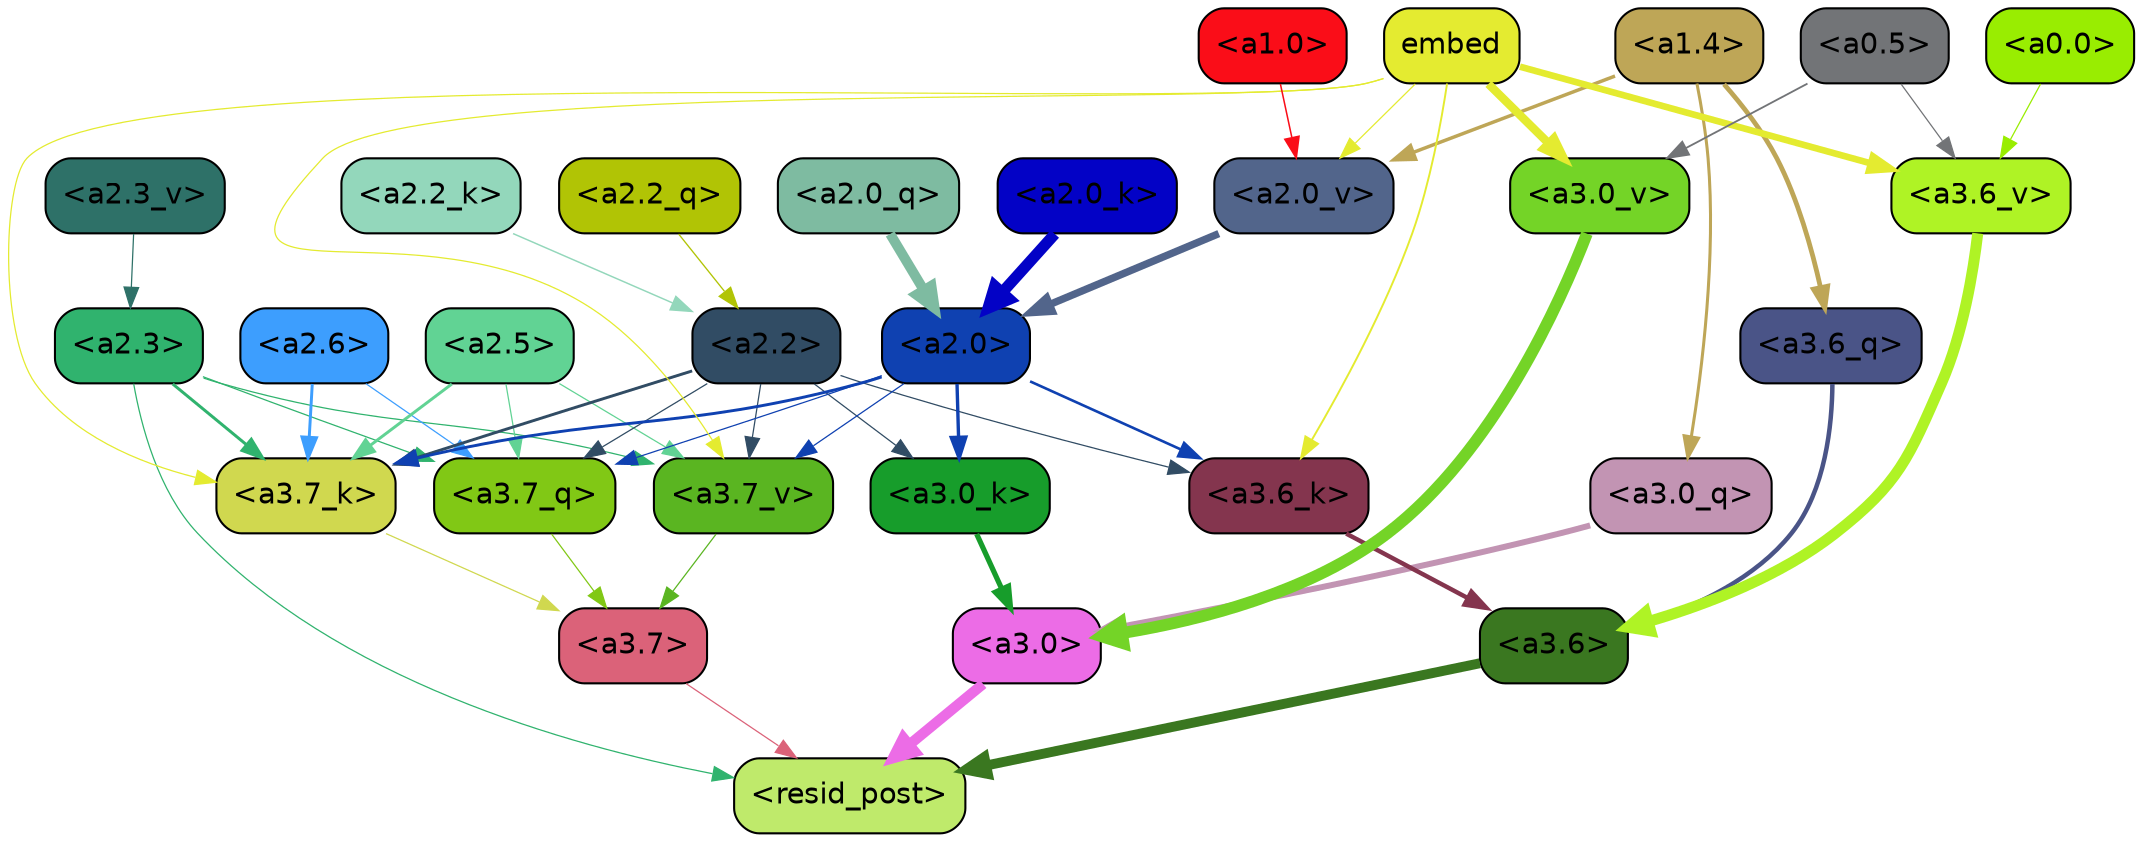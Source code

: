 strict digraph "" {
	graph [bgcolor=transparent,
		layout=dot,
		overlap=false,
		splines=true
	];
	"<a3.7>"	[color=black,
		fillcolor="#db6279",
		fontname=Helvetica,
		shape=box,
		style="filled, rounded"];
	"<resid_post>"	[color=black,
		fillcolor="#bfea6b",
		fontname=Helvetica,
		shape=box,
		style="filled, rounded"];
	"<a3.7>" -> "<resid_post>"	[color="#db6279",
		penwidth=0.6];
	"<a3.6>"	[color=black,
		fillcolor="#3a7720",
		fontname=Helvetica,
		shape=box,
		style="filled, rounded"];
	"<a3.6>" -> "<resid_post>"	[color="#3a7720",
		penwidth=4.749041676521301];
	"<a3.0>"	[color=black,
		fillcolor="#ec6ce6",
		fontname=Helvetica,
		shape=box,
		style="filled, rounded"];
	"<a3.0>" -> "<resid_post>"	[color="#ec6ce6",
		penwidth=5.004215121269226];
	"<a2.3>"	[color=black,
		fillcolor="#30b36e",
		fontname=Helvetica,
		shape=box,
		style="filled, rounded"];
	"<a2.3>" -> "<resid_post>"	[color="#30b36e",
		penwidth=0.6];
	"<a3.7_q>"	[color=black,
		fillcolor="#81c815",
		fontname=Helvetica,
		shape=box,
		style="filled, rounded"];
	"<a2.3>" -> "<a3.7_q>"	[color="#30b36e",
		penwidth=0.6];
	"<a3.7_k>"	[color=black,
		fillcolor="#d0d84f",
		fontname=Helvetica,
		shape=box,
		style="filled, rounded"];
	"<a2.3>" -> "<a3.7_k>"	[color="#30b36e",
		penwidth=1.4391854107379913];
	"<a3.7_v>"	[color=black,
		fillcolor="#5ab521",
		fontname=Helvetica,
		shape=box,
		style="filled, rounded"];
	"<a2.3>" -> "<a3.7_v>"	[color="#30b36e",
		penwidth=0.6];
	"<a3.7_q>" -> "<a3.7>"	[color="#81c815",
		penwidth=0.6];
	"<a3.6_q>"	[color=black,
		fillcolor="#4a5487",
		fontname=Helvetica,
		shape=box,
		style="filled, rounded"];
	"<a3.6_q>" -> "<a3.6>"	[color="#4a5487",
		penwidth=2.160832464694977];
	"<a3.0_q>"	[color=black,
		fillcolor="#c294b3",
		fontname=Helvetica,
		shape=box,
		style="filled, rounded"];
	"<a3.0_q>" -> "<a3.0>"	[color="#c294b3",
		penwidth=2.870753765106201];
	"<a3.7_k>" -> "<a3.7>"	[color="#d0d84f",
		penwidth=0.6];
	"<a3.6_k>"	[color=black,
		fillcolor="#84354e",
		fontname=Helvetica,
		shape=box,
		style="filled, rounded"];
	"<a3.6_k>" -> "<a3.6>"	[color="#84354e",
		penwidth=2.13908451795578];
	"<a3.0_k>"	[color=black,
		fillcolor="#179d2b",
		fontname=Helvetica,
		shape=box,
		style="filled, rounded"];
	"<a3.0_k>" -> "<a3.0>"	[color="#179d2b",
		penwidth=2.520303964614868];
	"<a3.7_v>" -> "<a3.7>"	[color="#5ab521",
		penwidth=0.6];
	"<a3.6_v>"	[color=black,
		fillcolor="#aff325",
		fontname=Helvetica,
		shape=box,
		style="filled, rounded"];
	"<a3.6_v>" -> "<a3.6>"	[color="#aff325",
		penwidth=5.297133803367615];
	"<a3.0_v>"	[color=black,
		fillcolor="#74d427",
		fontname=Helvetica,
		shape=box,
		style="filled, rounded"];
	"<a3.0_v>" -> "<a3.0>"	[color="#74d427",
		penwidth=5.680712580680847];
	"<a2.6>"	[color=black,
		fillcolor="#3d9efe",
		fontname=Helvetica,
		shape=box,
		style="filled, rounded"];
	"<a2.6>" -> "<a3.7_q>"	[color="#3d9efe",
		penwidth=0.6];
	"<a2.6>" -> "<a3.7_k>"	[color="#3d9efe",
		penwidth=1.4180794060230255];
	"<a2.5>"	[color=black,
		fillcolor="#61d394",
		fontname=Helvetica,
		shape=box,
		style="filled, rounded"];
	"<a2.5>" -> "<a3.7_q>"	[color="#61d394",
		penwidth=0.6];
	"<a2.5>" -> "<a3.7_k>"	[color="#61d394",
		penwidth=1.4281435310840607];
	"<a2.5>" -> "<a3.7_v>"	[color="#61d394",
		penwidth=0.6];
	"<a2.2>"	[color=black,
		fillcolor="#314c64",
		fontname=Helvetica,
		shape=box,
		style="filled, rounded"];
	"<a2.2>" -> "<a3.7_q>"	[color="#314c64",
		penwidth=0.6];
	"<a2.2>" -> "<a3.7_k>"	[color="#314c64",
		penwidth=1.3982512056827545];
	"<a2.2>" -> "<a3.6_k>"	[color="#314c64",
		penwidth=0.6];
	"<a2.2>" -> "<a3.0_k>"	[color="#314c64",
		penwidth=0.6];
	"<a2.2>" -> "<a3.7_v>"	[color="#314c64",
		penwidth=0.6];
	"<a2.0>"	[color=black,
		fillcolor="#0f41b1",
		fontname=Helvetica,
		shape=box,
		style="filled, rounded"];
	"<a2.0>" -> "<a3.7_q>"	[color="#0f41b1",
		penwidth=0.6];
	"<a2.0>" -> "<a3.7_k>"	[color="#0f41b1",
		penwidth=1.404832512140274];
	"<a2.0>" -> "<a3.6_k>"	[color="#0f41b1",
		penwidth=1.2708758115768433];
	"<a2.0>" -> "<a3.0_k>"	[color="#0f41b1",
		penwidth=1.6207245588302612];
	"<a2.0>" -> "<a3.7_v>"	[color="#0f41b1",
		penwidth=0.6];
	"<a1.4>"	[color=black,
		fillcolor="#bea657",
		fontname=Helvetica,
		shape=box,
		style="filled, rounded"];
	"<a1.4>" -> "<a3.6_q>"	[color="#bea657",
		penwidth=2.289449453353882];
	"<a1.4>" -> "<a3.0_q>"	[color="#bea657",
		penwidth=1.4600623846054077];
	"<a2.0_v>"	[color=black,
		fillcolor="#52658b",
		fontname=Helvetica,
		shape=box,
		style="filled, rounded"];
	"<a1.4>" -> "<a2.0_v>"	[color="#bea657",
		penwidth=1.676277220249176];
	embed	[color=black,
		fillcolor="#e4eb30",
		fontname=Helvetica,
		shape=box,
		style="filled, rounded"];
	embed -> "<a3.7_k>"	[color="#e4eb30",
		penwidth=0.6];
	embed -> "<a3.6_k>"	[color="#e4eb30",
		penwidth=0.9291638135910034];
	embed -> "<a3.7_v>"	[color="#e4eb30",
		penwidth=0.6];
	embed -> "<a3.6_v>"	[color="#e4eb30",
		penwidth=3.1808209121227264];
	embed -> "<a3.0_v>"	[color="#e4eb30",
		penwidth=4.036660343408585];
	embed -> "<a2.0_v>"	[color="#e4eb30",
		penwidth=0.6];
	"<a0.5>"	[color=black,
		fillcolor="#727477",
		fontname=Helvetica,
		shape=box,
		style="filled, rounded"];
	"<a0.5>" -> "<a3.6_v>"	[color="#727477",
		penwidth=0.6];
	"<a0.5>" -> "<a3.0_v>"	[color="#727477",
		penwidth=0.8798569142818451];
	"<a0.0>"	[color=black,
		fillcolor="#99ed01",
		fontname=Helvetica,
		shape=box,
		style="filled, rounded"];
	"<a0.0>" -> "<a3.6_v>"	[color="#99ed01",
		penwidth=0.6];
	"<a2.2_q>"	[color=black,
		fillcolor="#b1c405",
		fontname=Helvetica,
		shape=box,
		style="filled, rounded"];
	"<a2.2_q>" -> "<a2.2>"	[color="#b1c405",
		penwidth=0.6392357051372528];
	"<a2.0_q>"	[color=black,
		fillcolor="#7ebba1",
		fontname=Helvetica,
		shape=box,
		style="filled, rounded"];
	"<a2.0_q>" -> "<a2.0>"	[color="#7ebba1",
		penwidth=4.795779317617416];
	"<a2.2_k>"	[color=black,
		fillcolor="#93d7bb",
		fontname=Helvetica,
		shape=box,
		style="filled, rounded"];
	"<a2.2_k>" -> "<a2.2>"	[color="#93d7bb",
		penwidth=0.7060726433992386];
	"<a2.0_k>"	[color=black,
		fillcolor="#0302c6",
		fontname=Helvetica,
		shape=box,
		style="filled, rounded"];
	"<a2.0_k>" -> "<a2.0>"	[color="#0302c6",
		penwidth=5.401692286133766];
	"<a2.3_v>"	[color=black,
		fillcolor="#2e7168",
		fontname=Helvetica,
		shape=box,
		style="filled, rounded"];
	"<a2.3_v>" -> "<a2.3>"	[color="#2e7168",
		penwidth=0.6];
	"<a2.0_v>" -> "<a2.0>"	[color="#52658b",
		penwidth=3.56003999710083];
	"<a1.0>"	[color=black,
		fillcolor="#fa0d18",
		fontname=Helvetica,
		shape=box,
		style="filled, rounded"];
	"<a1.0>" -> "<a2.0_v>"	[color="#fa0d18",
		penwidth=0.7355214953422546];
}
